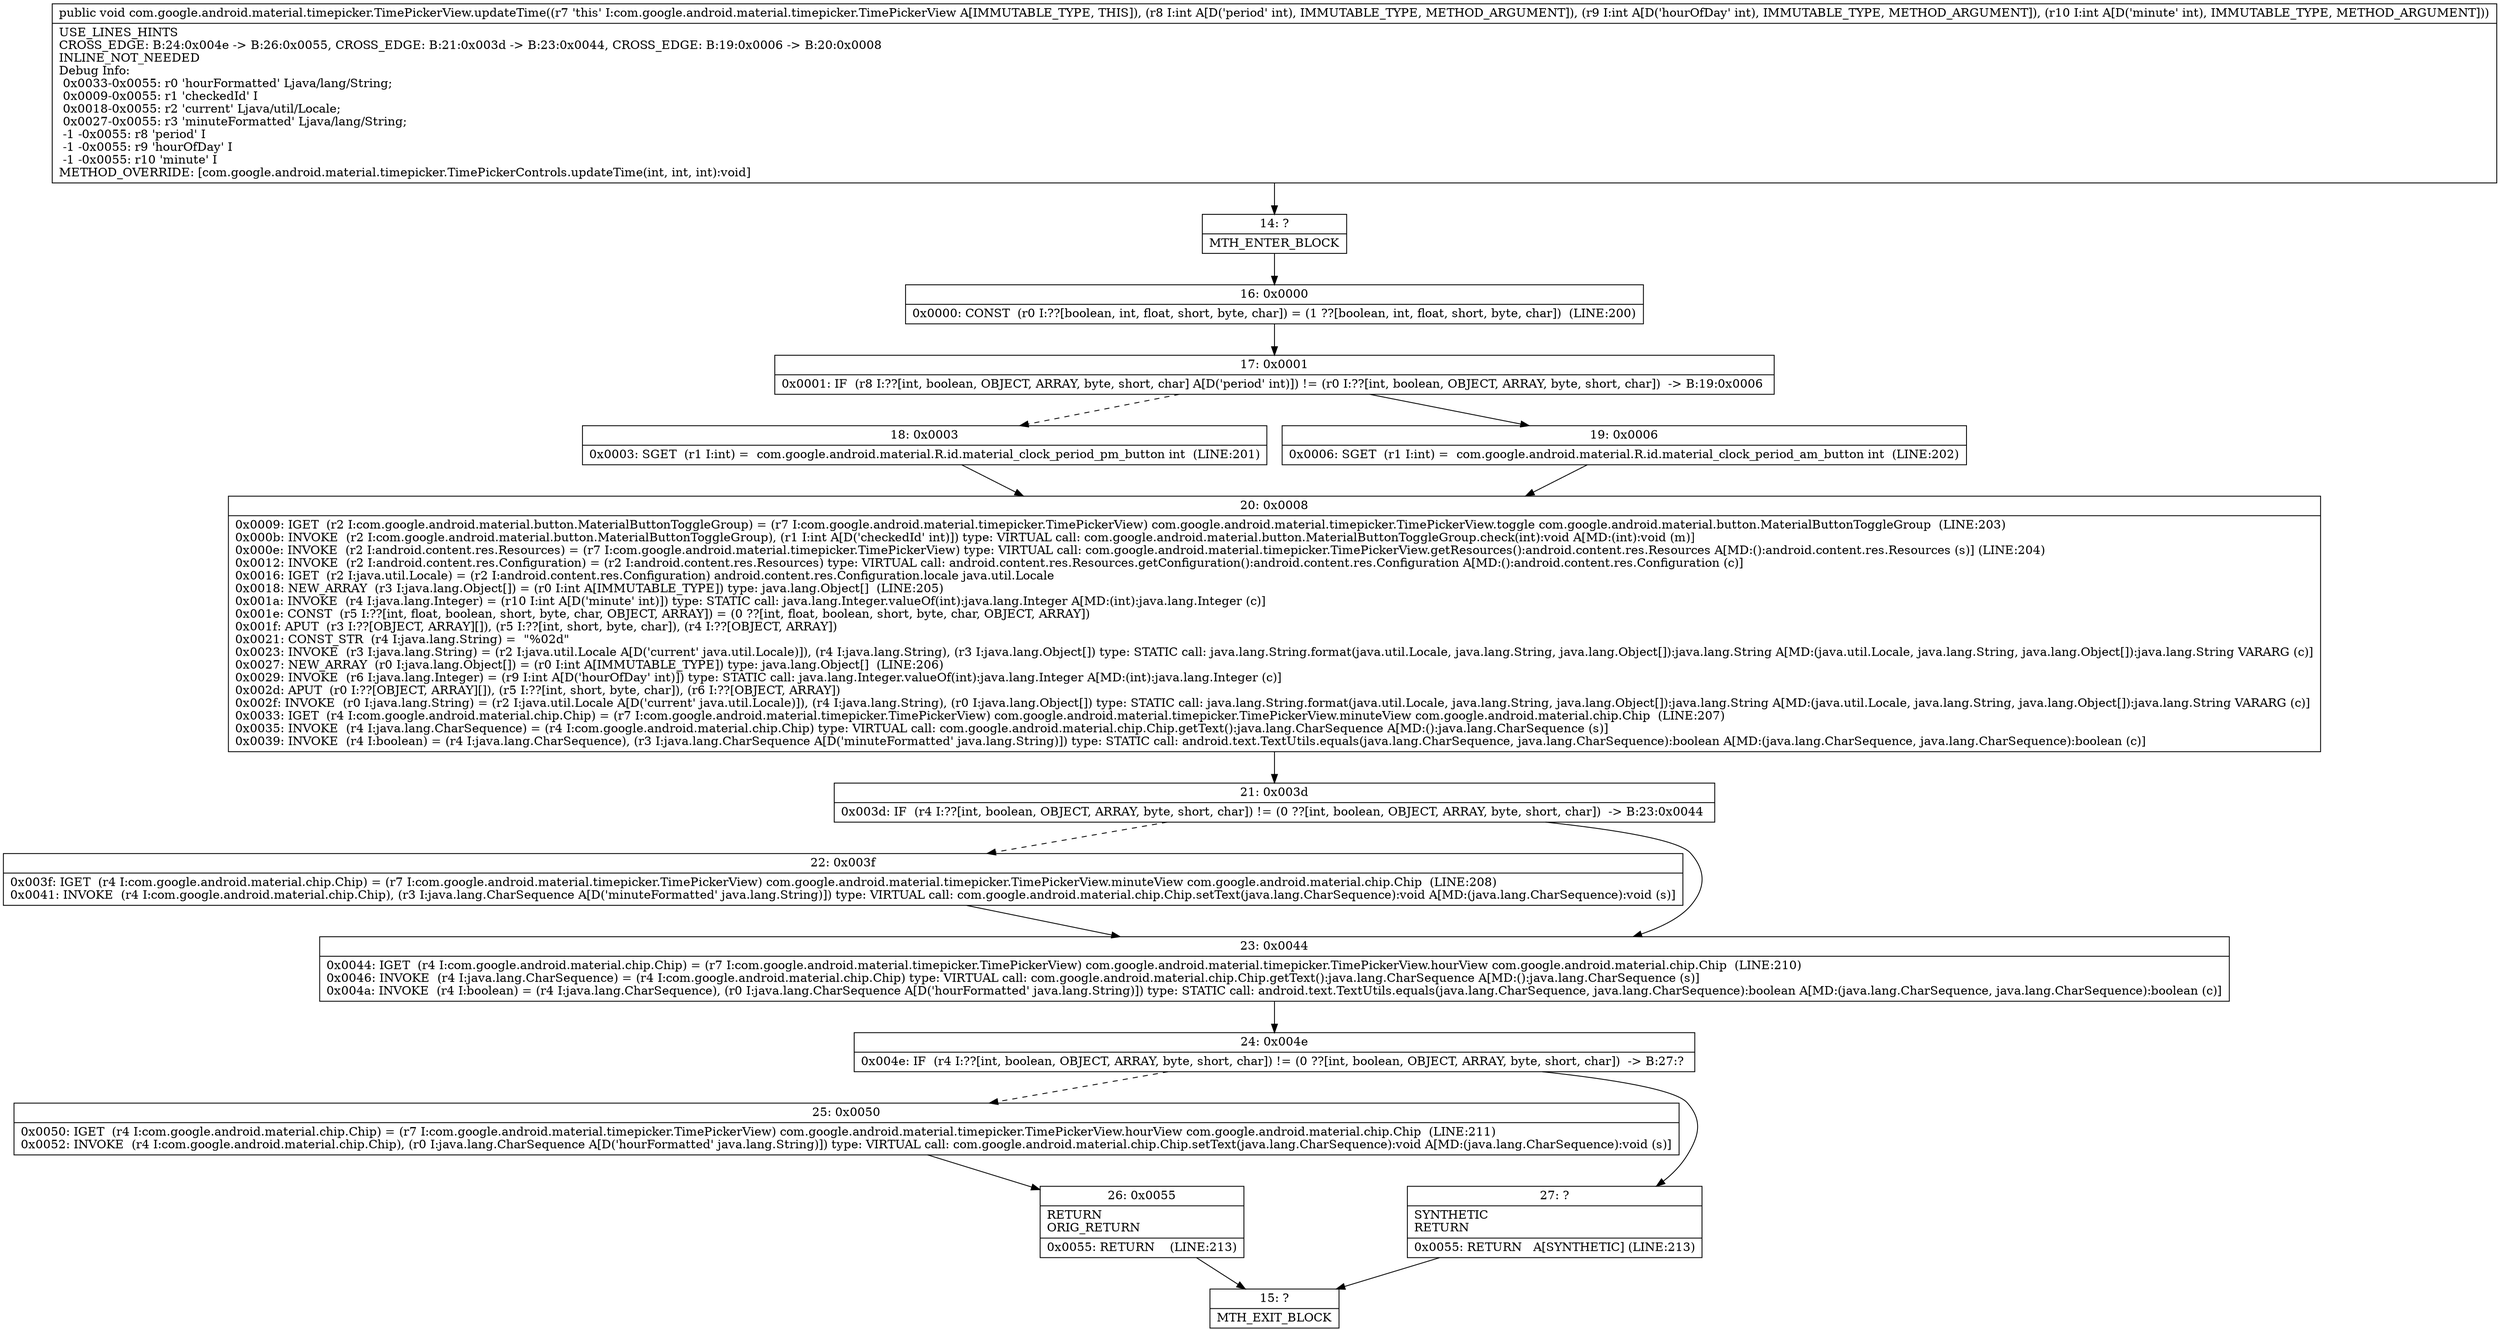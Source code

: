 digraph "CFG forcom.google.android.material.timepicker.TimePickerView.updateTime(III)V" {
Node_14 [shape=record,label="{14\:\ ?|MTH_ENTER_BLOCK\l}"];
Node_16 [shape=record,label="{16\:\ 0x0000|0x0000: CONST  (r0 I:??[boolean, int, float, short, byte, char]) = (1 ??[boolean, int, float, short, byte, char])  (LINE:200)\l}"];
Node_17 [shape=record,label="{17\:\ 0x0001|0x0001: IF  (r8 I:??[int, boolean, OBJECT, ARRAY, byte, short, char] A[D('period' int)]) != (r0 I:??[int, boolean, OBJECT, ARRAY, byte, short, char])  \-\> B:19:0x0006 \l}"];
Node_18 [shape=record,label="{18\:\ 0x0003|0x0003: SGET  (r1 I:int) =  com.google.android.material.R.id.material_clock_period_pm_button int  (LINE:201)\l}"];
Node_20 [shape=record,label="{20\:\ 0x0008|0x0009: IGET  (r2 I:com.google.android.material.button.MaterialButtonToggleGroup) = (r7 I:com.google.android.material.timepicker.TimePickerView) com.google.android.material.timepicker.TimePickerView.toggle com.google.android.material.button.MaterialButtonToggleGroup  (LINE:203)\l0x000b: INVOKE  (r2 I:com.google.android.material.button.MaterialButtonToggleGroup), (r1 I:int A[D('checkedId' int)]) type: VIRTUAL call: com.google.android.material.button.MaterialButtonToggleGroup.check(int):void A[MD:(int):void (m)]\l0x000e: INVOKE  (r2 I:android.content.res.Resources) = (r7 I:com.google.android.material.timepicker.TimePickerView) type: VIRTUAL call: com.google.android.material.timepicker.TimePickerView.getResources():android.content.res.Resources A[MD:():android.content.res.Resources (s)] (LINE:204)\l0x0012: INVOKE  (r2 I:android.content.res.Configuration) = (r2 I:android.content.res.Resources) type: VIRTUAL call: android.content.res.Resources.getConfiguration():android.content.res.Configuration A[MD:():android.content.res.Configuration (c)]\l0x0016: IGET  (r2 I:java.util.Locale) = (r2 I:android.content.res.Configuration) android.content.res.Configuration.locale java.util.Locale \l0x0018: NEW_ARRAY  (r3 I:java.lang.Object[]) = (r0 I:int A[IMMUTABLE_TYPE]) type: java.lang.Object[]  (LINE:205)\l0x001a: INVOKE  (r4 I:java.lang.Integer) = (r10 I:int A[D('minute' int)]) type: STATIC call: java.lang.Integer.valueOf(int):java.lang.Integer A[MD:(int):java.lang.Integer (c)]\l0x001e: CONST  (r5 I:??[int, float, boolean, short, byte, char, OBJECT, ARRAY]) = (0 ??[int, float, boolean, short, byte, char, OBJECT, ARRAY]) \l0x001f: APUT  (r3 I:??[OBJECT, ARRAY][]), (r5 I:??[int, short, byte, char]), (r4 I:??[OBJECT, ARRAY]) \l0x0021: CONST_STR  (r4 I:java.lang.String) =  \"%02d\" \l0x0023: INVOKE  (r3 I:java.lang.String) = (r2 I:java.util.Locale A[D('current' java.util.Locale)]), (r4 I:java.lang.String), (r3 I:java.lang.Object[]) type: STATIC call: java.lang.String.format(java.util.Locale, java.lang.String, java.lang.Object[]):java.lang.String A[MD:(java.util.Locale, java.lang.String, java.lang.Object[]):java.lang.String VARARG (c)]\l0x0027: NEW_ARRAY  (r0 I:java.lang.Object[]) = (r0 I:int A[IMMUTABLE_TYPE]) type: java.lang.Object[]  (LINE:206)\l0x0029: INVOKE  (r6 I:java.lang.Integer) = (r9 I:int A[D('hourOfDay' int)]) type: STATIC call: java.lang.Integer.valueOf(int):java.lang.Integer A[MD:(int):java.lang.Integer (c)]\l0x002d: APUT  (r0 I:??[OBJECT, ARRAY][]), (r5 I:??[int, short, byte, char]), (r6 I:??[OBJECT, ARRAY]) \l0x002f: INVOKE  (r0 I:java.lang.String) = (r2 I:java.util.Locale A[D('current' java.util.Locale)]), (r4 I:java.lang.String), (r0 I:java.lang.Object[]) type: STATIC call: java.lang.String.format(java.util.Locale, java.lang.String, java.lang.Object[]):java.lang.String A[MD:(java.util.Locale, java.lang.String, java.lang.Object[]):java.lang.String VARARG (c)]\l0x0033: IGET  (r4 I:com.google.android.material.chip.Chip) = (r7 I:com.google.android.material.timepicker.TimePickerView) com.google.android.material.timepicker.TimePickerView.minuteView com.google.android.material.chip.Chip  (LINE:207)\l0x0035: INVOKE  (r4 I:java.lang.CharSequence) = (r4 I:com.google.android.material.chip.Chip) type: VIRTUAL call: com.google.android.material.chip.Chip.getText():java.lang.CharSequence A[MD:():java.lang.CharSequence (s)]\l0x0039: INVOKE  (r4 I:boolean) = (r4 I:java.lang.CharSequence), (r3 I:java.lang.CharSequence A[D('minuteFormatted' java.lang.String)]) type: STATIC call: android.text.TextUtils.equals(java.lang.CharSequence, java.lang.CharSequence):boolean A[MD:(java.lang.CharSequence, java.lang.CharSequence):boolean (c)]\l}"];
Node_21 [shape=record,label="{21\:\ 0x003d|0x003d: IF  (r4 I:??[int, boolean, OBJECT, ARRAY, byte, short, char]) != (0 ??[int, boolean, OBJECT, ARRAY, byte, short, char])  \-\> B:23:0x0044 \l}"];
Node_22 [shape=record,label="{22\:\ 0x003f|0x003f: IGET  (r4 I:com.google.android.material.chip.Chip) = (r7 I:com.google.android.material.timepicker.TimePickerView) com.google.android.material.timepicker.TimePickerView.minuteView com.google.android.material.chip.Chip  (LINE:208)\l0x0041: INVOKE  (r4 I:com.google.android.material.chip.Chip), (r3 I:java.lang.CharSequence A[D('minuteFormatted' java.lang.String)]) type: VIRTUAL call: com.google.android.material.chip.Chip.setText(java.lang.CharSequence):void A[MD:(java.lang.CharSequence):void (s)]\l}"];
Node_23 [shape=record,label="{23\:\ 0x0044|0x0044: IGET  (r4 I:com.google.android.material.chip.Chip) = (r7 I:com.google.android.material.timepicker.TimePickerView) com.google.android.material.timepicker.TimePickerView.hourView com.google.android.material.chip.Chip  (LINE:210)\l0x0046: INVOKE  (r4 I:java.lang.CharSequence) = (r4 I:com.google.android.material.chip.Chip) type: VIRTUAL call: com.google.android.material.chip.Chip.getText():java.lang.CharSequence A[MD:():java.lang.CharSequence (s)]\l0x004a: INVOKE  (r4 I:boolean) = (r4 I:java.lang.CharSequence), (r0 I:java.lang.CharSequence A[D('hourFormatted' java.lang.String)]) type: STATIC call: android.text.TextUtils.equals(java.lang.CharSequence, java.lang.CharSequence):boolean A[MD:(java.lang.CharSequence, java.lang.CharSequence):boolean (c)]\l}"];
Node_24 [shape=record,label="{24\:\ 0x004e|0x004e: IF  (r4 I:??[int, boolean, OBJECT, ARRAY, byte, short, char]) != (0 ??[int, boolean, OBJECT, ARRAY, byte, short, char])  \-\> B:27:? \l}"];
Node_25 [shape=record,label="{25\:\ 0x0050|0x0050: IGET  (r4 I:com.google.android.material.chip.Chip) = (r7 I:com.google.android.material.timepicker.TimePickerView) com.google.android.material.timepicker.TimePickerView.hourView com.google.android.material.chip.Chip  (LINE:211)\l0x0052: INVOKE  (r4 I:com.google.android.material.chip.Chip), (r0 I:java.lang.CharSequence A[D('hourFormatted' java.lang.String)]) type: VIRTUAL call: com.google.android.material.chip.Chip.setText(java.lang.CharSequence):void A[MD:(java.lang.CharSequence):void (s)]\l}"];
Node_26 [shape=record,label="{26\:\ 0x0055|RETURN\lORIG_RETURN\l|0x0055: RETURN    (LINE:213)\l}"];
Node_15 [shape=record,label="{15\:\ ?|MTH_EXIT_BLOCK\l}"];
Node_27 [shape=record,label="{27\:\ ?|SYNTHETIC\lRETURN\l|0x0055: RETURN   A[SYNTHETIC] (LINE:213)\l}"];
Node_19 [shape=record,label="{19\:\ 0x0006|0x0006: SGET  (r1 I:int) =  com.google.android.material.R.id.material_clock_period_am_button int  (LINE:202)\l}"];
MethodNode[shape=record,label="{public void com.google.android.material.timepicker.TimePickerView.updateTime((r7 'this' I:com.google.android.material.timepicker.TimePickerView A[IMMUTABLE_TYPE, THIS]), (r8 I:int A[D('period' int), IMMUTABLE_TYPE, METHOD_ARGUMENT]), (r9 I:int A[D('hourOfDay' int), IMMUTABLE_TYPE, METHOD_ARGUMENT]), (r10 I:int A[D('minute' int), IMMUTABLE_TYPE, METHOD_ARGUMENT]))  | USE_LINES_HINTS\lCROSS_EDGE: B:24:0x004e \-\> B:26:0x0055, CROSS_EDGE: B:21:0x003d \-\> B:23:0x0044, CROSS_EDGE: B:19:0x0006 \-\> B:20:0x0008\lINLINE_NOT_NEEDED\lDebug Info:\l  0x0033\-0x0055: r0 'hourFormatted' Ljava\/lang\/String;\l  0x0009\-0x0055: r1 'checkedId' I\l  0x0018\-0x0055: r2 'current' Ljava\/util\/Locale;\l  0x0027\-0x0055: r3 'minuteFormatted' Ljava\/lang\/String;\l  \-1 \-0x0055: r8 'period' I\l  \-1 \-0x0055: r9 'hourOfDay' I\l  \-1 \-0x0055: r10 'minute' I\lMETHOD_OVERRIDE: [com.google.android.material.timepicker.TimePickerControls.updateTime(int, int, int):void]\l}"];
MethodNode -> Node_14;Node_14 -> Node_16;
Node_16 -> Node_17;
Node_17 -> Node_18[style=dashed];
Node_17 -> Node_19;
Node_18 -> Node_20;
Node_20 -> Node_21;
Node_21 -> Node_22[style=dashed];
Node_21 -> Node_23;
Node_22 -> Node_23;
Node_23 -> Node_24;
Node_24 -> Node_25[style=dashed];
Node_24 -> Node_27;
Node_25 -> Node_26;
Node_26 -> Node_15;
Node_27 -> Node_15;
Node_19 -> Node_20;
}

